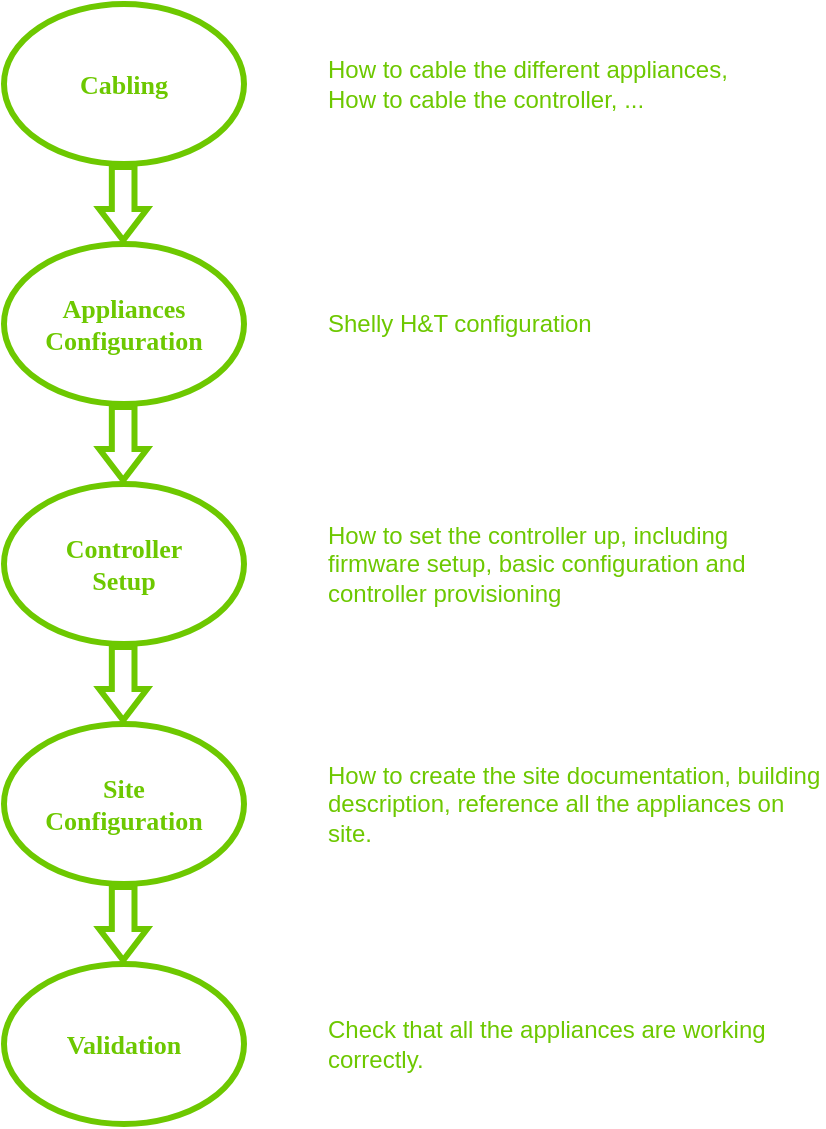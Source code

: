 <mxfile version="22.0.3" type="device">
  <diagram name="Page-1" id="CD-6IvyPRPXAj1BLvwi5">
    <mxGraphModel dx="1195" dy="797" grid="1" gridSize="10" guides="1" tooltips="1" connect="1" arrows="1" fold="1" page="1" pageScale="1" pageWidth="827" pageHeight="1169" math="0" shadow="0">
      <root>
        <mxCell id="0" />
        <mxCell id="1" parent="0" />
        <mxCell id="lKnWRd_Wuot1-fTY9fIk-2" value="Cabling" style="ellipse;whiteSpace=wrap;html=1;fontColor=#6DC800;strokeColor=#6DC800;strokeWidth=3;fontSize=13;spacing=2;fontStyle=1;fontFamily=Tahoma;fillColor=none;" parent="1" vertex="1">
          <mxGeometry x="40" y="40" width="120" height="80" as="geometry" />
        </mxCell>
        <mxCell id="lKnWRd_Wuot1-fTY9fIk-3" value="Appliances&lt;br style=&quot;font-size: 13px;&quot;&gt;Configuration" style="ellipse;whiteSpace=wrap;html=1;fontColor=#6DC800;strokeColor=#6DC800;strokeWidth=3;fontSize=13;spacing=2;fontStyle=1;fontFamily=Tahoma;fillColor=none;" parent="1" vertex="1">
          <mxGeometry x="40" y="160" width="120" height="80" as="geometry" />
        </mxCell>
        <mxCell id="lKnWRd_Wuot1-fTY9fIk-5" value="Site&lt;br&gt;Configuration" style="ellipse;whiteSpace=wrap;html=1;fontColor=#6DC800;strokeColor=#6DC800;strokeWidth=3;fontSize=13;spacing=2;fontStyle=1;fontFamily=Tahoma;fillColor=none;" parent="1" vertex="1">
          <mxGeometry x="40" y="400" width="120" height="80" as="geometry" />
        </mxCell>
        <mxCell id="lKnWRd_Wuot1-fTY9fIk-6" value="Validation" style="ellipse;whiteSpace=wrap;html=1;fontColor=#6DC800;strokeColor=#6DC800;strokeWidth=3;fontSize=13;spacing=2;fontStyle=1;fontFamily=Tahoma;fillColor=none;" parent="1" vertex="1">
          <mxGeometry x="40" y="520" width="120" height="80" as="geometry" />
        </mxCell>
        <mxCell id="lKnWRd_Wuot1-fTY9fIk-12" value="" style="endArrow=classic;html=1;rounded=0;strokeColor=#6DC800;strokeWidth=3;shape=flexArrow;width=9.333;endSize=4.223;endWidth=9.556;fillColor=none;" parent="1" edge="1">
          <mxGeometry width="50" height="50" relative="1" as="geometry">
            <mxPoint x="99.58" y="120.0" as="sourcePoint" />
            <mxPoint x="99.58" y="159.71" as="targetPoint" />
          </mxGeometry>
        </mxCell>
        <mxCell id="mMbGSeS99h6RXKyqh0Ta-1" value="Controller&lt;br&gt;Setup" style="ellipse;whiteSpace=wrap;html=1;fontColor=#6DC800;strokeColor=#6DC800;strokeWidth=3;fontSize=13;spacing=2;fontStyle=1;fontFamily=Tahoma;fillColor=none;" vertex="1" parent="1">
          <mxGeometry x="40" y="280" width="120" height="80" as="geometry" />
        </mxCell>
        <mxCell id="mMbGSeS99h6RXKyqh0Ta-3" value="" style="endArrow=classic;html=1;rounded=0;strokeColor=#6DC800;strokeWidth=3;shape=flexArrow;width=9.333;endSize=4.223;endWidth=9.556;fillColor=none;" edge="1" parent="1">
          <mxGeometry width="50" height="50" relative="1" as="geometry">
            <mxPoint x="99.58" y="240" as="sourcePoint" />
            <mxPoint x="99.58" y="279.71" as="targetPoint" />
          </mxGeometry>
        </mxCell>
        <mxCell id="mMbGSeS99h6RXKyqh0Ta-4" value="" style="endArrow=classic;html=1;rounded=0;strokeColor=#6DC800;strokeWidth=3;shape=flexArrow;width=9.333;endSize=4.223;endWidth=9.556;fillColor=none;" edge="1" parent="1">
          <mxGeometry width="50" height="50" relative="1" as="geometry">
            <mxPoint x="99.58" y="360" as="sourcePoint" />
            <mxPoint x="99.58" y="399.71" as="targetPoint" />
          </mxGeometry>
        </mxCell>
        <mxCell id="mMbGSeS99h6RXKyqh0Ta-5" value="" style="endArrow=classic;html=1;rounded=0;strokeColor=#6DC800;strokeWidth=3;shape=flexArrow;width=9.333;endSize=4.223;endWidth=9.556;fillColor=none;" edge="1" parent="1">
          <mxGeometry width="50" height="50" relative="1" as="geometry">
            <mxPoint x="99.58" y="480" as="sourcePoint" />
            <mxPoint x="99.58" y="519.71" as="targetPoint" />
          </mxGeometry>
        </mxCell>
        <mxCell id="mMbGSeS99h6RXKyqh0Ta-6" value="How to cable the different appliances,&lt;br style=&quot;font-size: 12px;&quot;&gt;&lt;div style=&quot;font-size: 12px;&quot;&gt;&lt;span style=&quot;background-color: initial; font-size: 12px;&quot;&gt;How to cable the controller, ...&lt;/span&gt;&lt;/div&gt;" style="text;html=1;strokeColor=none;fillColor=none;align=left;verticalAlign=middle;whiteSpace=wrap;rounded=0;fontSize=12;fontColor=#6DC800;" vertex="1" parent="1">
          <mxGeometry x="200" y="40" width="250" height="80" as="geometry" />
        </mxCell>
        <mxCell id="mMbGSeS99h6RXKyqh0Ta-7" value="Check that all the appliances are working correctly." style="text;html=1;strokeColor=none;fillColor=none;align=left;verticalAlign=middle;whiteSpace=wrap;rounded=0;fontSize=12;fontColor=#6DC800;" vertex="1" parent="1">
          <mxGeometry x="200" y="520" width="250" height="80" as="geometry" />
        </mxCell>
        <mxCell id="mMbGSeS99h6RXKyqh0Ta-8" value="How to set the controller up, including firmware setup, basic configuration and controller provisioning" style="text;html=1;strokeColor=none;fillColor=none;align=left;verticalAlign=middle;whiteSpace=wrap;rounded=0;fontSize=12;fontColor=#6DC800;" vertex="1" parent="1">
          <mxGeometry x="200" y="280" width="250" height="80" as="geometry" />
        </mxCell>
        <mxCell id="mMbGSeS99h6RXKyqh0Ta-9" value="How to create the site documentation, building description, reference all the appliances on site." style="text;html=1;strokeColor=none;fillColor=none;align=left;verticalAlign=middle;whiteSpace=wrap;rounded=0;fontSize=12;fontColor=#6DC800;" vertex="1" parent="1">
          <mxGeometry x="200" y="400" width="250" height="80" as="geometry" />
        </mxCell>
        <mxCell id="mMbGSeS99h6RXKyqh0Ta-10" value="Shelly H&amp;amp;T configuration" style="text;html=1;strokeColor=none;fillColor=none;align=left;verticalAlign=middle;whiteSpace=wrap;rounded=0;fontSize=12;fontColor=#6DC800;" vertex="1" parent="1">
          <mxGeometry x="200" y="160" width="250" height="80" as="geometry" />
        </mxCell>
      </root>
    </mxGraphModel>
  </diagram>
</mxfile>
